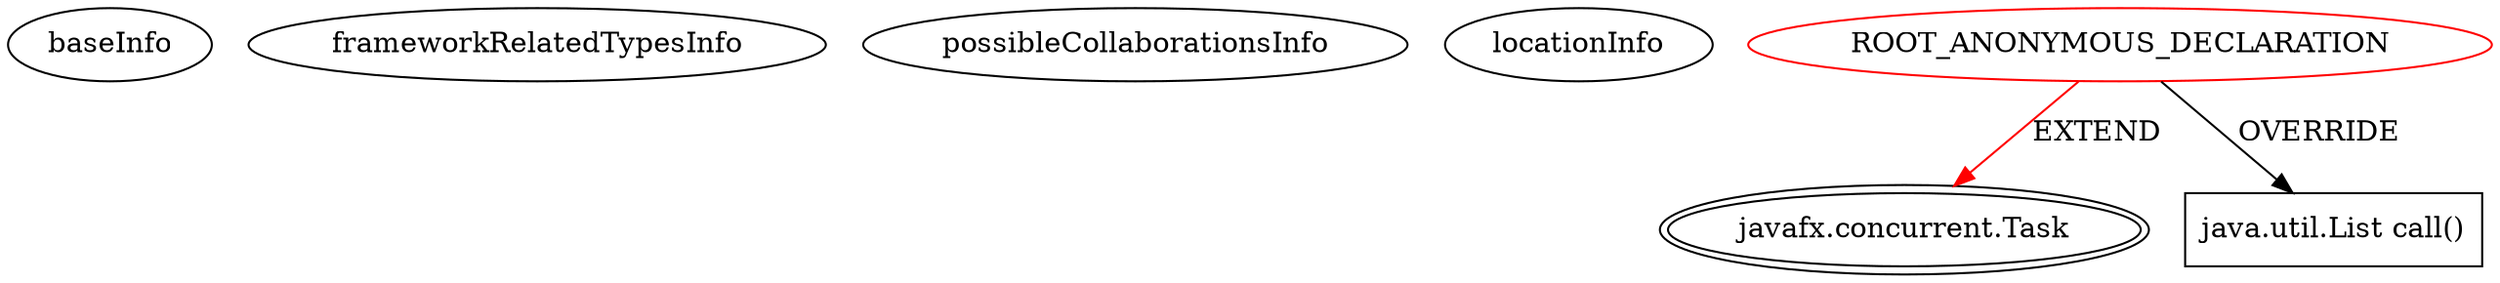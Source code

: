 digraph {
baseInfo[graphId=3702,category="extension_graph",isAnonymous=true,possibleRelation=false]
frameworkRelatedTypesInfo[0="javafx.concurrent.Task"]
possibleCollaborationsInfo[]
locationInfo[projectName="mvonrenteln-massusbcopy",filePath="/mvonrenteln-massusbcopy/massusbcopy-master/usbfx/src/main/java/com/github/mvonrenteln/massusbcopy/RemovableDriveService.java",contextSignature="javafx.concurrent.Task createTask()",graphId="3702"]
0[label="ROOT_ANONYMOUS_DECLARATION",vertexType="ROOT_ANONYMOUS_DECLARATION",isFrameworkType=false,color=red]
1[label="javafx.concurrent.Task",vertexType="FRAMEWORK_CLASS_TYPE",isFrameworkType=true,peripheries=2]
2[label="java.util.List call()",vertexType="OVERRIDING_METHOD_DECLARATION",isFrameworkType=false,shape=box]
0->1[label="EXTEND",color=red]
0->2[label="OVERRIDE"]
}
